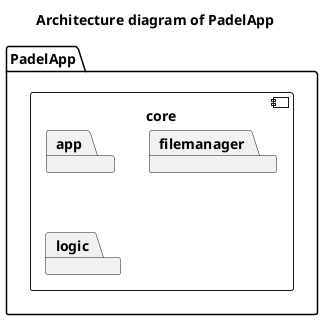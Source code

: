@startuml PadelAppFolder

title Architecture diagram of PadelApp

folder PadelApp {

    component core {
        package app
        package filemanager
        package logic
    }
}

